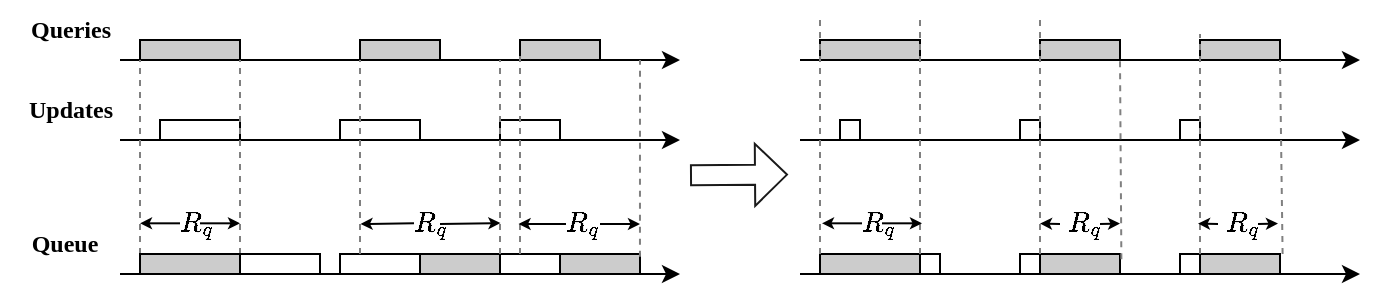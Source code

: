 <mxfile version="20.3.3" type="github">
  <diagram id="Bx-xNaHaK0agXE2F0XZd" name="第 1 页">
    <mxGraphModel dx="865" dy="476" grid="1" gridSize="10" guides="1" tooltips="1" connect="1" arrows="1" fold="1" page="1" pageScale="1" pageWidth="827" pageHeight="583" math="1" shadow="0">
      <root>
        <mxCell id="0" />
        <mxCell id="1" parent="0" />
        <mxCell id="VoCDYV5BWMh_LhJW3Wjn-31" value="$$R_q$$" style="text;html=1;resizable=0;autosize=1;align=center;verticalAlign=middle;points=[];fillColor=none;strokeColor=none;rounded=0;" parent="1" vertex="1">
          <mxGeometry x="98" y="227" width="70" height="30" as="geometry" />
        </mxCell>
        <mxCell id="VoCDYV5BWMh_LhJW3Wjn-24" value="" style="rounded=0;whiteSpace=wrap;html=1;fillColor=#FFFFFF;strokeColor=#000000;" parent="1" vertex="1">
          <mxGeometry x="285" y="190" width="30" height="10" as="geometry" />
        </mxCell>
        <mxCell id="VoCDYV5BWMh_LhJW3Wjn-1" value="" style="endArrow=classic;html=1;rounded=0;" parent="1" edge="1">
          <mxGeometry width="50" height="50" relative="1" as="geometry">
            <mxPoint x="95" y="160" as="sourcePoint" />
            <mxPoint x="375" y="160" as="targetPoint" />
          </mxGeometry>
        </mxCell>
        <mxCell id="VoCDYV5BWMh_LhJW3Wjn-2" value="" style="endArrow=classic;html=1;rounded=0;" parent="1" edge="1">
          <mxGeometry width="50" height="50" relative="1" as="geometry">
            <mxPoint x="95" y="200" as="sourcePoint" />
            <mxPoint x="375" y="200" as="targetPoint" />
          </mxGeometry>
        </mxCell>
        <mxCell id="VoCDYV5BWMh_LhJW3Wjn-3" value="" style="rounded=0;whiteSpace=wrap;html=1;fillColor=#CCCCCC;strokeColor=#000000;" parent="1" vertex="1">
          <mxGeometry x="105" y="150" width="50" height="10" as="geometry" />
        </mxCell>
        <mxCell id="VoCDYV5BWMh_LhJW3Wjn-4" value="" style="rounded=0;whiteSpace=wrap;html=1;fillColor=#CCCCCC;strokeColor=#000000;" parent="1" vertex="1">
          <mxGeometry x="215" y="150" width="40" height="10" as="geometry" />
        </mxCell>
        <mxCell id="VoCDYV5BWMh_LhJW3Wjn-5" value="" style="rounded=0;whiteSpace=wrap;html=1;fillColor=#CCCCCC;strokeColor=#000000;" parent="1" vertex="1">
          <mxGeometry x="295" y="150" width="40" height="10" as="geometry" />
        </mxCell>
        <mxCell id="VoCDYV5BWMh_LhJW3Wjn-7" value="" style="rounded=0;whiteSpace=wrap;html=1;fillColor=#FFFFFF;strokeColor=#000000;" parent="1" vertex="1">
          <mxGeometry x="115" y="190" width="40" height="10" as="geometry" />
        </mxCell>
        <mxCell id="VoCDYV5BWMh_LhJW3Wjn-8" value="" style="rounded=0;whiteSpace=wrap;html=1;fillColor=#FFFFFF;strokeColor=#000000;" parent="1" vertex="1">
          <mxGeometry x="205" y="190" width="40" height="10" as="geometry" />
        </mxCell>
        <mxCell id="VoCDYV5BWMh_LhJW3Wjn-9" value="" style="rounded=0;whiteSpace=wrap;html=1;fillColor=#FFFFFF;strokeColor=#000000;" parent="1" vertex="1">
          <mxGeometry x="285" y="257" width="30" height="10" as="geometry" />
        </mxCell>
        <mxCell id="VoCDYV5BWMh_LhJW3Wjn-11" value="" style="endArrow=classic;html=1;rounded=0;" parent="1" edge="1">
          <mxGeometry width="50" height="50" relative="1" as="geometry">
            <mxPoint x="95" y="267" as="sourcePoint" />
            <mxPoint x="375" y="267" as="targetPoint" />
          </mxGeometry>
        </mxCell>
        <mxCell id="VoCDYV5BWMh_LhJW3Wjn-13" value="" style="rounded=0;whiteSpace=wrap;html=1;fillColor=#CCCCCC;strokeColor=#000000;" parent="1" vertex="1">
          <mxGeometry x="245" y="257" width="40" height="10" as="geometry" />
        </mxCell>
        <mxCell id="VoCDYV5BWMh_LhJW3Wjn-14" value="" style="rounded=0;whiteSpace=wrap;html=1;fillColor=#CCCCCC;strokeColor=#000000;" parent="1" vertex="1">
          <mxGeometry x="315" y="257" width="40" height="10" as="geometry" />
        </mxCell>
        <mxCell id="VoCDYV5BWMh_LhJW3Wjn-15" value="" style="rounded=0;whiteSpace=wrap;html=1;fillColor=#FFFFFF;strokeColor=#000000;" parent="1" vertex="1">
          <mxGeometry x="155" y="257" width="40" height="10" as="geometry" />
        </mxCell>
        <mxCell id="VoCDYV5BWMh_LhJW3Wjn-16" value="" style="rounded=0;whiteSpace=wrap;html=1;fillColor=#FFFFFF;strokeColor=#000000;" parent="1" vertex="1">
          <mxGeometry x="205" y="257" width="40" height="10" as="geometry" />
        </mxCell>
        <mxCell id="VoCDYV5BWMh_LhJW3Wjn-17" value="" style="endArrow=none;dashed=1;html=1;strokeWidth=1;rounded=0;entryX=0;entryY=1;entryDx=0;entryDy=0;exitX=0;exitY=0;exitDx=0;exitDy=0;strokeColor=#808080;" parent="1" target="VoCDYV5BWMh_LhJW3Wjn-3" edge="1" source="qLcCNhTpuj1mLV-UU1Nb-5">
          <mxGeometry width="50" height="50" relative="1" as="geometry">
            <mxPoint x="105" y="280" as="sourcePoint" />
            <mxPoint x="365" y="250" as="targetPoint" />
          </mxGeometry>
        </mxCell>
        <mxCell id="VoCDYV5BWMh_LhJW3Wjn-19" value="" style="endArrow=none;dashed=1;html=1;strokeWidth=1;rounded=0;exitX=1;exitY=0;exitDx=0;exitDy=0;strokeColor=#808080;" parent="1" edge="1" source="qLcCNhTpuj1mLV-UU1Nb-5">
          <mxGeometry width="50" height="50" relative="1" as="geometry">
            <mxPoint x="154" y="280" as="sourcePoint" />
            <mxPoint x="155" y="160" as="targetPoint" />
          </mxGeometry>
        </mxCell>
        <mxCell id="VoCDYV5BWMh_LhJW3Wjn-20" value="" style="endArrow=none;dashed=1;html=1;strokeWidth=1;rounded=0;entryX=0;entryY=1;entryDx=0;entryDy=0;strokeColor=#808080;" parent="1" edge="1">
          <mxGeometry width="50" height="50" relative="1" as="geometry">
            <mxPoint x="295" y="257" as="sourcePoint" />
            <mxPoint x="295" y="157" as="targetPoint" />
          </mxGeometry>
        </mxCell>
        <mxCell id="VoCDYV5BWMh_LhJW3Wjn-21" value="" style="endArrow=none;dashed=1;html=1;strokeWidth=1;rounded=0;exitX=0;exitY=0;exitDx=0;exitDy=0;strokeColor=#808080;" parent="1" edge="1" source="VoCDYV5BWMh_LhJW3Wjn-9">
          <mxGeometry width="50" height="50" relative="1" as="geometry">
            <mxPoint x="284" y="280" as="sourcePoint" />
            <mxPoint x="285" y="160" as="targetPoint" />
          </mxGeometry>
        </mxCell>
        <mxCell id="VoCDYV5BWMh_LhJW3Wjn-23" value="" style="endArrow=none;dashed=1;html=1;strokeWidth=1;rounded=0;entryX=0;entryY=1;entryDx=0;entryDy=0;exitX=0.25;exitY=0;exitDx=0;exitDy=0;strokeColor=#808080;" parent="1" edge="1" source="VoCDYV5BWMh_LhJW3Wjn-16">
          <mxGeometry width="50" height="50" relative="1" as="geometry">
            <mxPoint x="215" y="280" as="sourcePoint" />
            <mxPoint x="215" y="160" as="targetPoint" />
          </mxGeometry>
        </mxCell>
        <mxCell id="VoCDYV5BWMh_LhJW3Wjn-30" value="" style="endArrow=none;dashed=1;html=1;strokeWidth=1;rounded=0;entryX=0;entryY=1;entryDx=0;entryDy=0;exitX=0.914;exitY=1.044;exitDx=0;exitDy=0;strokeColor=#808080;exitPerimeter=0;" parent="1" edge="1" source="VoCDYV5BWMh_LhJW3Wjn-42">
          <mxGeometry width="50" height="50" relative="1" as="geometry">
            <mxPoint x="355" y="280" as="sourcePoint" />
            <mxPoint x="355" y="160" as="targetPoint" />
          </mxGeometry>
        </mxCell>
        <mxCell id="VoCDYV5BWMh_LhJW3Wjn-35" value="" style="endArrow=classic;html=1;rounded=0;endSize=3;strokeWidth=1;" parent="1" edge="1">
          <mxGeometry width="50" height="50" relative="1" as="geometry">
            <mxPoint x="135" y="241.66" as="sourcePoint" />
            <mxPoint x="155" y="241.66" as="targetPoint" />
          </mxGeometry>
        </mxCell>
        <mxCell id="VoCDYV5BWMh_LhJW3Wjn-36" value="" style="endArrow=classic;html=1;rounded=0;endSize=3;strokeWidth=1;" parent="1" edge="1">
          <mxGeometry width="50" height="50" relative="1" as="geometry">
            <mxPoint x="125" y="241.66" as="sourcePoint" />
            <mxPoint x="105" y="241.66" as="targetPoint" />
          </mxGeometry>
        </mxCell>
        <mxCell id="VoCDYV5BWMh_LhJW3Wjn-39" value="$$R_q$$" style="text;html=1;resizable=0;autosize=1;align=center;verticalAlign=middle;points=[];fillColor=none;strokeColor=none;rounded=0;" parent="1" vertex="1">
          <mxGeometry x="215" y="227" width="70" height="30" as="geometry" />
        </mxCell>
        <mxCell id="VoCDYV5BWMh_LhJW3Wjn-40" value="" style="endArrow=classic;html=1;rounded=0;endSize=3;strokeWidth=1;entryX=1.003;entryY=0.485;entryDx=0;entryDy=0;entryPerimeter=0;" parent="1" target="VoCDYV5BWMh_LhJW3Wjn-39" edge="1">
          <mxGeometry width="50" height="50" relative="1" as="geometry">
            <mxPoint x="255" y="242" as="sourcePoint" />
            <mxPoint x="272" y="241.66" as="targetPoint" />
          </mxGeometry>
        </mxCell>
        <mxCell id="VoCDYV5BWMh_LhJW3Wjn-41" value="" style="endArrow=classic;html=1;rounded=0;endSize=3;strokeWidth=1;entryX=0.004;entryY=0.5;entryDx=0;entryDy=0;entryPerimeter=0;" parent="1" target="VoCDYV5BWMh_LhJW3Wjn-39" edge="1">
          <mxGeometry width="50" height="50" relative="1" as="geometry">
            <mxPoint x="242" y="241.66" as="sourcePoint" />
            <mxPoint x="222" y="241.66" as="targetPoint" />
          </mxGeometry>
        </mxCell>
        <mxCell id="VoCDYV5BWMh_LhJW3Wjn-42" value="$$R_q$$" style="text;html=1;resizable=0;autosize=1;align=center;verticalAlign=middle;points=[];fillColor=none;strokeColor=none;rounded=0;" parent="1" vertex="1">
          <mxGeometry x="291" y="227" width="70" height="30" as="geometry" />
        </mxCell>
        <mxCell id="VoCDYV5BWMh_LhJW3Wjn-43" value="" style="endArrow=classic;html=1;rounded=0;endSize=3;strokeWidth=1;" parent="1" edge="1">
          <mxGeometry width="50" height="50" relative="1" as="geometry">
            <mxPoint x="335" y="242" as="sourcePoint" />
            <mxPoint x="355" y="242" as="targetPoint" />
          </mxGeometry>
        </mxCell>
        <mxCell id="VoCDYV5BWMh_LhJW3Wjn-44" value="" style="endArrow=classic;html=1;rounded=0;endSize=3;strokeWidth=1;entryX=0.004;entryY=0.5;entryDx=0;entryDy=0;entryPerimeter=0;" parent="1" edge="1">
          <mxGeometry width="50" height="50" relative="1" as="geometry">
            <mxPoint x="318" y="242" as="sourcePoint" />
            <mxPoint x="294.28" y="242" as="targetPoint" />
          </mxGeometry>
        </mxCell>
        <mxCell id="VoCDYV5BWMh_LhJW3Wjn-45" value="" style="rounded=0;whiteSpace=wrap;html=1;fillColor=#FFFFFF;strokeColor=#000000;" parent="1" vertex="1">
          <mxGeometry x="625" y="190" width="10" height="10" as="geometry" />
        </mxCell>
        <mxCell id="VoCDYV5BWMh_LhJW3Wjn-46" value="" style="endArrow=classic;html=1;rounded=0;" parent="1" edge="1">
          <mxGeometry width="50" height="50" relative="1" as="geometry">
            <mxPoint x="435" y="160" as="sourcePoint" />
            <mxPoint x="715" y="160" as="targetPoint" />
          </mxGeometry>
        </mxCell>
        <mxCell id="VoCDYV5BWMh_LhJW3Wjn-47" value="" style="endArrow=classic;html=1;rounded=0;" parent="1" edge="1">
          <mxGeometry width="50" height="50" relative="1" as="geometry">
            <mxPoint x="435" y="200" as="sourcePoint" />
            <mxPoint x="715" y="200" as="targetPoint" />
          </mxGeometry>
        </mxCell>
        <mxCell id="VoCDYV5BWMh_LhJW3Wjn-48" value="" style="rounded=0;whiteSpace=wrap;html=1;fillColor=#CCCCCC;strokeColor=#000000;" parent="1" vertex="1">
          <mxGeometry x="445" y="150" width="50" height="10" as="geometry" />
        </mxCell>
        <mxCell id="VoCDYV5BWMh_LhJW3Wjn-49" value="" style="rounded=0;whiteSpace=wrap;html=1;fillColor=#CCCCCC;strokeColor=#000000;" parent="1" vertex="1">
          <mxGeometry x="555" y="150" width="40" height="10" as="geometry" />
        </mxCell>
        <mxCell id="VoCDYV5BWMh_LhJW3Wjn-50" value="" style="rounded=0;whiteSpace=wrap;html=1;fillColor=#CCCCCC;strokeColor=#000000;" parent="1" vertex="1">
          <mxGeometry x="635" y="150" width="40" height="10" as="geometry" />
        </mxCell>
        <mxCell id="VoCDYV5BWMh_LhJW3Wjn-51" value="" style="rounded=0;whiteSpace=wrap;html=1;fillColor=#FFFFFF;strokeColor=#000000;" parent="1" vertex="1">
          <mxGeometry x="495" y="257" width="10" height="10" as="geometry" />
        </mxCell>
        <mxCell id="VoCDYV5BWMh_LhJW3Wjn-52" value="" style="rounded=0;whiteSpace=wrap;html=1;fillColor=#FFFFFF;strokeColor=#000000;" parent="1" vertex="1">
          <mxGeometry x="545" y="190" width="10" height="10" as="geometry" />
        </mxCell>
        <mxCell id="VoCDYV5BWMh_LhJW3Wjn-53" value="" style="rounded=0;whiteSpace=wrap;html=1;fillColor=#FFFFFF;strokeColor=#000000;" parent="1" vertex="1">
          <mxGeometry x="625" y="257" width="10" height="10" as="geometry" />
        </mxCell>
        <mxCell id="VoCDYV5BWMh_LhJW3Wjn-54" value="" style="endArrow=classic;html=1;rounded=0;" parent="1" edge="1">
          <mxGeometry width="50" height="50" relative="1" as="geometry">
            <mxPoint x="435" y="267" as="sourcePoint" />
            <mxPoint x="715" y="267" as="targetPoint" />
          </mxGeometry>
        </mxCell>
        <mxCell id="VoCDYV5BWMh_LhJW3Wjn-55" value="" style="rounded=0;whiteSpace=wrap;html=1;fillColor=#CCCCCC;strokeColor=#000000;" parent="1" vertex="1">
          <mxGeometry x="555" y="257" width="40" height="10" as="geometry" />
        </mxCell>
        <mxCell id="VoCDYV5BWMh_LhJW3Wjn-58" value="" style="rounded=0;whiteSpace=wrap;html=1;fillColor=#FFFFFF;strokeColor=#000000;" parent="1" vertex="1">
          <mxGeometry x="545" y="257" width="10" height="10" as="geometry" />
        </mxCell>
        <mxCell id="VoCDYV5BWMh_LhJW3Wjn-59" value="" style="rounded=0;whiteSpace=wrap;html=1;fillColor=#CCCCCC;strokeColor=#000000;" parent="1" vertex="1">
          <mxGeometry x="445" y="257" width="50" height="10" as="geometry" />
        </mxCell>
        <mxCell id="VoCDYV5BWMh_LhJW3Wjn-60" value="" style="rounded=0;whiteSpace=wrap;html=1;fillColor=#CCCCCC;strokeColor=#000000;" parent="1" vertex="1">
          <mxGeometry x="635" y="257" width="40" height="10" as="geometry" />
        </mxCell>
        <mxCell id="VoCDYV5BWMh_LhJW3Wjn-61" value="" style="rounded=0;whiteSpace=wrap;html=1;fillColor=#FFFFFF;strokeColor=#000000;" parent="1" vertex="1">
          <mxGeometry x="455" y="190" width="10" height="10" as="geometry" />
        </mxCell>
        <mxCell id="VoCDYV5BWMh_LhJW3Wjn-62" value="" style="endArrow=none;dashed=1;html=1;strokeWidth=1;rounded=0;entryX=0;entryY=1;entryDx=0;entryDy=0;exitX=0;exitY=0;exitDx=0;exitDy=0;strokeColor=#808080;" parent="1" edge="1">
          <mxGeometry width="50" height="50" relative="1" as="geometry">
            <mxPoint x="445" y="257" as="sourcePoint" />
            <mxPoint x="445" y="137" as="targetPoint" />
          </mxGeometry>
        </mxCell>
        <mxCell id="VoCDYV5BWMh_LhJW3Wjn-64" value="" style="endArrow=none;dashed=1;html=1;strokeWidth=1;rounded=0;entryX=0;entryY=1;entryDx=0;entryDy=0;exitX=0;exitY=0;exitDx=0;exitDy=0;strokeColor=#808080;" parent="1" edge="1">
          <mxGeometry width="50" height="50" relative="1" as="geometry">
            <mxPoint x="495.0" y="257" as="sourcePoint" />
            <mxPoint x="495.0" y="137" as="targetPoint" />
          </mxGeometry>
        </mxCell>
        <mxCell id="VoCDYV5BWMh_LhJW3Wjn-65" value="" style="endArrow=none;dashed=1;html=1;strokeWidth=1;rounded=0;entryX=0;entryY=1;entryDx=0;entryDy=0;exitX=0;exitY=0;exitDx=0;exitDy=0;strokeColor=#808080;" parent="1" edge="1">
          <mxGeometry width="50" height="50" relative="1" as="geometry">
            <mxPoint x="555" y="257" as="sourcePoint" />
            <mxPoint x="555" y="137" as="targetPoint" />
          </mxGeometry>
        </mxCell>
        <mxCell id="VoCDYV5BWMh_LhJW3Wjn-66" value="" style="endArrow=none;dashed=1;html=1;strokeWidth=1;rounded=0;entryX=0;entryY=1;entryDx=0;entryDy=0;exitX=0.767;exitY=1.089;exitDx=0;exitDy=0;strokeColor=#808080;exitPerimeter=0;" parent="1" edge="1" source="VoCDYV5BWMh_LhJW3Wjn-73">
          <mxGeometry width="50" height="50" relative="1" as="geometry">
            <mxPoint x="595" y="280" as="sourcePoint" />
            <mxPoint x="595" y="160" as="targetPoint" />
          </mxGeometry>
        </mxCell>
        <mxCell id="VoCDYV5BWMh_LhJW3Wjn-67" value="" style="endArrow=none;dashed=1;html=1;strokeWidth=1;rounded=0;entryX=0;entryY=1;entryDx=0;entryDy=0;strokeColor=#808080;" parent="1" edge="1">
          <mxGeometry width="50" height="50" relative="1" as="geometry">
            <mxPoint x="635" y="257" as="sourcePoint" />
            <mxPoint x="635" y="147" as="targetPoint" />
          </mxGeometry>
        </mxCell>
        <mxCell id="VoCDYV5BWMh_LhJW3Wjn-68" value="" style="endArrow=none;dashed=1;html=1;strokeWidth=1;rounded=0;entryX=0;entryY=1;entryDx=0;entryDy=0;strokeColor=#808080;exitX=0.79;exitY=1;exitDx=0;exitDy=0;exitPerimeter=0;" parent="1" edge="1" source="VoCDYV5BWMh_LhJW3Wjn-79">
          <mxGeometry width="50" height="50" relative="1" as="geometry">
            <mxPoint x="675" y="270" as="sourcePoint" />
            <mxPoint x="675" y="160" as="targetPoint" />
          </mxGeometry>
        </mxCell>
        <mxCell id="VoCDYV5BWMh_LhJW3Wjn-70" value="$$R_q$$" style="text;html=1;resizable=0;autosize=1;align=center;verticalAlign=middle;points=[];fillColor=none;strokeColor=none;rounded=0;" parent="1" vertex="1">
          <mxGeometry x="439" y="227" width="70" height="30" as="geometry" />
        </mxCell>
        <mxCell id="VoCDYV5BWMh_LhJW3Wjn-71" value="" style="endArrow=classic;html=1;rounded=0;endSize=3;strokeWidth=1;" parent="1" edge="1">
          <mxGeometry width="50" height="50" relative="1" as="geometry">
            <mxPoint x="476" y="241.66" as="sourcePoint" />
            <mxPoint x="496" y="241.66" as="targetPoint" />
          </mxGeometry>
        </mxCell>
        <mxCell id="VoCDYV5BWMh_LhJW3Wjn-72" value="" style="endArrow=classic;html=1;rounded=0;endSize=3;strokeWidth=1;" parent="1" edge="1">
          <mxGeometry width="50" height="50" relative="1" as="geometry">
            <mxPoint x="466" y="241.66" as="sourcePoint" />
            <mxPoint x="446" y="241.66" as="targetPoint" />
          </mxGeometry>
        </mxCell>
        <mxCell id="VoCDYV5BWMh_LhJW3Wjn-73" value="$$R_q$$" style="text;html=1;resizable=0;autosize=1;align=center;verticalAlign=middle;points=[];fillColor=none;strokeColor=none;rounded=0;" parent="1" vertex="1">
          <mxGeometry x="542" y="227" width="70" height="30" as="geometry" />
        </mxCell>
        <mxCell id="VoCDYV5BWMh_LhJW3Wjn-74" value="" style="endArrow=classic;html=1;rounded=0;endSize=3;strokeWidth=1;" parent="1" edge="1">
          <mxGeometry width="50" height="50" relative="1" as="geometry">
            <mxPoint x="585" y="242" as="sourcePoint" />
            <mxPoint x="595" y="241.76" as="targetPoint" />
          </mxGeometry>
        </mxCell>
        <mxCell id="VoCDYV5BWMh_LhJW3Wjn-75" value="" style="endArrow=classic;html=1;rounded=0;endSize=3;strokeWidth=1;" parent="1" edge="1">
          <mxGeometry width="50" height="50" relative="1" as="geometry">
            <mxPoint x="565" y="242" as="sourcePoint" />
            <mxPoint x="555" y="241.76" as="targetPoint" />
          </mxGeometry>
        </mxCell>
        <mxCell id="VoCDYV5BWMh_LhJW3Wjn-79" value="$$R_q$$" style="text;html=1;resizable=0;autosize=1;align=center;verticalAlign=middle;points=[];fillColor=none;strokeColor=none;rounded=0;" parent="1" vertex="1">
          <mxGeometry x="621" y="227" width="70" height="30" as="geometry" />
        </mxCell>
        <mxCell id="VoCDYV5BWMh_LhJW3Wjn-80" value="" style="endArrow=classic;html=1;rounded=0;endSize=3;strokeWidth=1;" parent="1" edge="1">
          <mxGeometry width="50" height="50" relative="1" as="geometry">
            <mxPoint x="664" y="242" as="sourcePoint" />
            <mxPoint x="674" y="241.76" as="targetPoint" />
          </mxGeometry>
        </mxCell>
        <mxCell id="VoCDYV5BWMh_LhJW3Wjn-81" value="" style="endArrow=classic;html=1;rounded=0;endSize=3;strokeWidth=1;" parent="1" edge="1">
          <mxGeometry width="50" height="50" relative="1" as="geometry">
            <mxPoint x="644" y="242" as="sourcePoint" />
            <mxPoint x="634" y="241.76" as="targetPoint" />
          </mxGeometry>
        </mxCell>
        <mxCell id="VoCDYV5BWMh_LhJW3Wjn-82" value="&lt;font face=&quot;Times New Roman&quot;&gt;Queries&lt;/font&gt;" style="text;html=1;resizable=0;autosize=1;align=center;verticalAlign=middle;points=[];fillColor=none;strokeColor=none;rounded=0;fontStyle=1" parent="1" vertex="1">
          <mxGeometry x="40" y="130" width="60" height="30" as="geometry" />
        </mxCell>
        <mxCell id="VoCDYV5BWMh_LhJW3Wjn-83" value="&lt;font face=&quot;Times New Roman&quot;&gt;Updates&lt;/font&gt;" style="text;html=1;resizable=0;autosize=1;align=center;verticalAlign=middle;points=[];fillColor=none;strokeColor=none;rounded=0;fontStyle=1" parent="1" vertex="1">
          <mxGeometry x="35" y="170" width="70" height="30" as="geometry" />
        </mxCell>
        <mxCell id="VoCDYV5BWMh_LhJW3Wjn-84" value="&lt;font face=&quot;Times New Roman&quot;&gt;Queue&lt;/font&gt;" style="text;html=1;resizable=0;autosize=1;align=center;verticalAlign=middle;points=[];fillColor=none;strokeColor=none;rounded=0;fontStyle=1" parent="1" vertex="1">
          <mxGeometry x="37" y="237" width="60" height="30" as="geometry" />
        </mxCell>
        <mxCell id="VoCDYV5BWMh_LhJW3Wjn-85" value="" style="shape=flexArrow;endArrow=classic;html=1;rounded=0;fontFamily=Times New Roman;strokeColor=#1A1A1A;strokeWidth=1;endSize=5;startSize=10;" parent="1" edge="1">
          <mxGeometry width="50" height="50" relative="1" as="geometry">
            <mxPoint x="380" y="217.65" as="sourcePoint" />
            <mxPoint x="429" y="217.31" as="targetPoint" />
          </mxGeometry>
        </mxCell>
        <mxCell id="qLcCNhTpuj1mLV-UU1Nb-5" value="" style="rounded=0;whiteSpace=wrap;html=1;fillColor=#CCCCCC;strokeColor=#000000;" vertex="1" parent="1">
          <mxGeometry x="105" y="257" width="50" height="10" as="geometry" />
        </mxCell>
      </root>
    </mxGraphModel>
  </diagram>
</mxfile>
